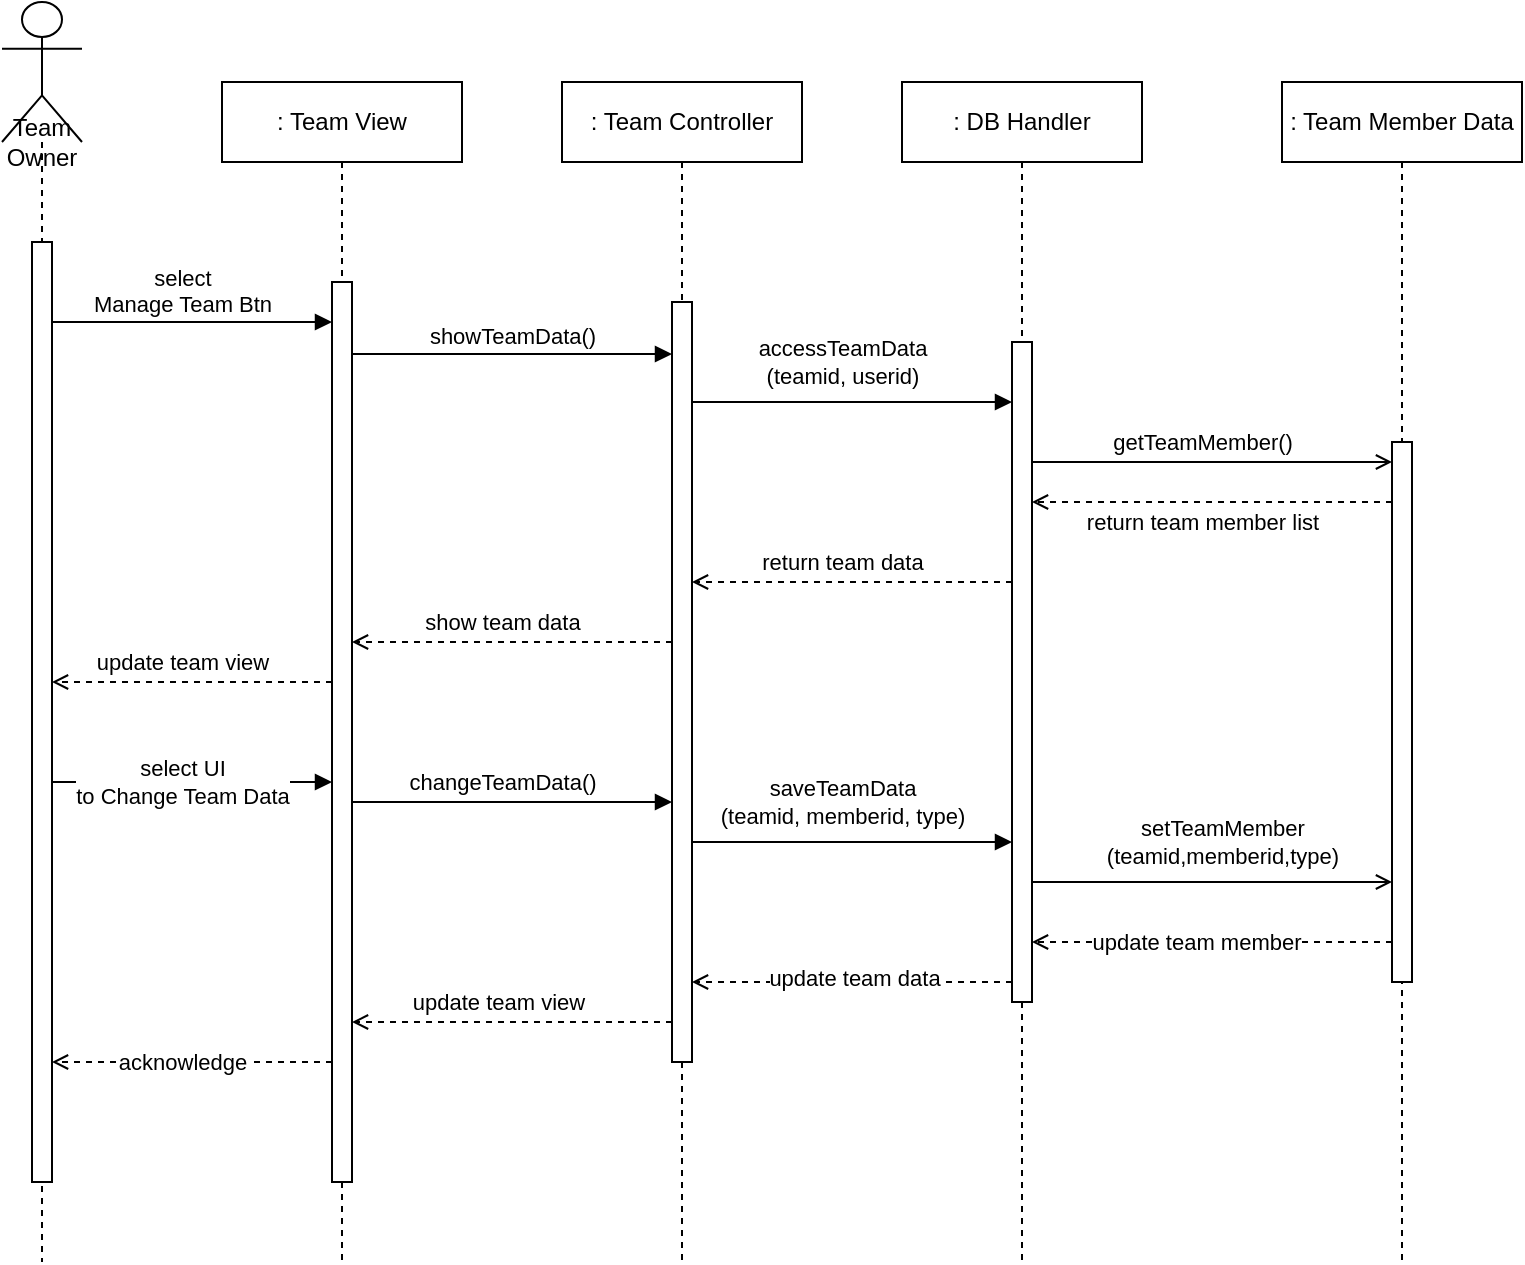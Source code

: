 <mxfile version="14.7.6" type="github">
  <diagram id="KoOCsL7IerZmDVaIZsQJ" name="Page-1">
    <mxGraphModel dx="1298" dy="777" grid="1" gridSize="10" guides="1" tooltips="1" connect="1" arrows="1" fold="1" page="1" pageScale="1" pageWidth="827" pageHeight="1169" math="0" shadow="0">
      <root>
        <mxCell id="0" />
        <mxCell id="1" parent="0" />
        <mxCell id="SIA6TbX_IePgMJy5oAV3-4" value=": Team View" style="shape=umlLifeline;perimeter=lifelinePerimeter;whiteSpace=wrap;html=1;container=1;collapsible=0;recursiveResize=0;outlineConnect=0;" parent="1" vertex="1">
          <mxGeometry x="200" y="100" width="120" height="590" as="geometry" />
        </mxCell>
        <mxCell id="SIA6TbX_IePgMJy5oAV3-5" value="" style="html=1;points=[];perimeter=orthogonalPerimeter;" parent="SIA6TbX_IePgMJy5oAV3-4" vertex="1">
          <mxGeometry x="55" y="100" width="10" height="450" as="geometry" />
        </mxCell>
        <mxCell id="SIA6TbX_IePgMJy5oAV3-6" value=": Team Controller" style="shape=umlLifeline;perimeter=lifelinePerimeter;whiteSpace=wrap;html=1;container=1;collapsible=0;recursiveResize=0;outlineConnect=0;" parent="1" vertex="1">
          <mxGeometry x="370" y="100" width="120" height="590" as="geometry" />
        </mxCell>
        <mxCell id="SIA6TbX_IePgMJy5oAV3-10" value=": Team Member Data" style="shape=umlLifeline;perimeter=lifelinePerimeter;whiteSpace=wrap;html=1;container=1;collapsible=0;recursiveResize=0;outlineConnect=0;" parent="1" vertex="1">
          <mxGeometry x="730" y="100" width="120" height="590" as="geometry" />
        </mxCell>
        <mxCell id="SIA6TbX_IePgMJy5oAV3-12" value=": DB Handler" style="shape=umlLifeline;perimeter=lifelinePerimeter;whiteSpace=wrap;html=1;container=1;collapsible=0;recursiveResize=0;outlineConnect=0;" parent="1" vertex="1">
          <mxGeometry x="540" y="100" width="120" height="590" as="geometry" />
        </mxCell>
        <mxCell id="SIA6TbX_IePgMJy5oAV3-13" value="" style="shape=umlLifeline;participant=umlActor;perimeter=lifelinePerimeter;whiteSpace=wrap;html=1;container=1;collapsible=0;recursiveResize=0;verticalAlign=top;spacingTop=36;outlineConnect=0;size=70;" parent="1" vertex="1">
          <mxGeometry x="90" y="60" width="40" height="630" as="geometry" />
        </mxCell>
        <mxCell id="SIA6TbX_IePgMJy5oAV3-14" value="" style="html=1;points=[];perimeter=orthogonalPerimeter;" parent="SIA6TbX_IePgMJy5oAV3-13" vertex="1">
          <mxGeometry x="15" y="120" width="10" height="470" as="geometry" />
        </mxCell>
        <mxCell id="SIA6TbX_IePgMJy5oAV3-15" value="Team&lt;br&gt;Owner" style="text;html=1;strokeColor=none;fillColor=none;align=center;verticalAlign=middle;whiteSpace=wrap;rounded=0;" parent="SIA6TbX_IePgMJy5oAV3-13" vertex="1">
          <mxGeometry y="60" width="40" height="20" as="geometry" />
        </mxCell>
        <mxCell id="SIA6TbX_IePgMJy5oAV3-16" value="select&lt;br&gt;Manage Team Btn&lt;br&gt;&lt;div&gt;&lt;/div&gt;" style="html=1;verticalAlign=bottom;endArrow=block;rounded=0;edgeStyle=orthogonalEdgeStyle;endFill=1;align=center;" parent="1" source="SIA6TbX_IePgMJy5oAV3-14" target="SIA6TbX_IePgMJy5oAV3-5" edge="1">
          <mxGeometry x="-0.071" width="80" relative="1" as="geometry">
            <mxPoint x="115.0" y="243" as="sourcePoint" />
            <mxPoint x="220" y="260" as="targetPoint" />
            <Array as="points">
              <mxPoint x="140" y="220" />
              <mxPoint x="140" y="220" />
            </Array>
            <mxPoint as="offset" />
          </mxGeometry>
        </mxCell>
        <mxCell id="uCHtYthcjUW0IdeamV3n-2" value="" style="edgeStyle=orthogonalEdgeStyle;rounded=0;orthogonalLoop=1;jettySize=auto;html=1;endArrow=block;endFill=1;" parent="1" source="SIA6TbX_IePgMJy5oAV3-28" target="uCHtYthcjUW0IdeamV3n-1" edge="1">
          <mxGeometry relative="1" as="geometry">
            <mxPoint x="570" y="280" as="targetPoint" />
            <Array as="points">
              <mxPoint x="550" y="260" />
              <mxPoint x="550" y="260" />
            </Array>
          </mxGeometry>
        </mxCell>
        <mxCell id="uCHtYthcjUW0IdeamV3n-24" value="accessTeamData&lt;br&gt;(teamid, userid)" style="edgeLabel;html=1;align=center;verticalAlign=middle;resizable=0;points=[];" parent="uCHtYthcjUW0IdeamV3n-2" vertex="1" connectable="0">
          <mxGeometry x="-0.237" y="-1" relative="1" as="geometry">
            <mxPoint x="14" y="-21" as="offset" />
          </mxGeometry>
        </mxCell>
        <mxCell id="uCHtYthcjUW0IdeamV3n-11" style="edgeStyle=orthogonalEdgeStyle;rounded=0;orthogonalLoop=1;jettySize=auto;html=1;dashed=1;endArrow=open;endFill=0;" parent="1" source="SIA6TbX_IePgMJy5oAV3-28" target="SIA6TbX_IePgMJy5oAV3-5" edge="1">
          <mxGeometry relative="1" as="geometry">
            <Array as="points">
              <mxPoint x="360" y="380" />
              <mxPoint x="360" y="380" />
            </Array>
          </mxGeometry>
        </mxCell>
        <mxCell id="uCHtYthcjUW0IdeamV3n-30" value="show team data" style="edgeLabel;html=1;align=center;verticalAlign=middle;resizable=0;points=[];" parent="uCHtYthcjUW0IdeamV3n-11" vertex="1" connectable="0">
          <mxGeometry x="0.125" y="-2" relative="1" as="geometry">
            <mxPoint x="5" y="-8" as="offset" />
          </mxGeometry>
        </mxCell>
        <mxCell id="uCHtYthcjUW0IdeamV3n-15" style="edgeStyle=orthogonalEdgeStyle;rounded=0;orthogonalLoop=1;jettySize=auto;html=1;endArrow=block;endFill=1;" parent="1" source="SIA6TbX_IePgMJy5oAV3-28" target="uCHtYthcjUW0IdeamV3n-1" edge="1">
          <mxGeometry relative="1" as="geometry">
            <Array as="points">
              <mxPoint x="550" y="480" />
              <mxPoint x="550" y="480" />
            </Array>
          </mxGeometry>
        </mxCell>
        <mxCell id="uCHtYthcjUW0IdeamV3n-34" value="saveTeamData&lt;br&gt;(teamid, memberid, type)" style="edgeLabel;html=1;align=center;verticalAlign=middle;resizable=0;points=[];" parent="uCHtYthcjUW0IdeamV3n-15" vertex="1" connectable="0">
          <mxGeometry y="2" relative="1" as="geometry">
            <mxPoint x="-5" y="-18" as="offset" />
          </mxGeometry>
        </mxCell>
        <mxCell id="uCHtYthcjUW0IdeamV3n-41" style="edgeStyle=orthogonalEdgeStyle;rounded=0;orthogonalLoop=1;jettySize=auto;html=1;dashed=1;endArrow=open;endFill=0;" parent="1" source="SIA6TbX_IePgMJy5oAV3-28" target="SIA6TbX_IePgMJy5oAV3-5" edge="1">
          <mxGeometry relative="1" as="geometry">
            <Array as="points">
              <mxPoint x="340" y="570" />
              <mxPoint x="340" y="570" />
            </Array>
          </mxGeometry>
        </mxCell>
        <mxCell id="uCHtYthcjUW0IdeamV3n-42" value="update team view" style="edgeLabel;html=1;align=center;verticalAlign=middle;resizable=0;points=[];" parent="uCHtYthcjUW0IdeamV3n-41" vertex="1" connectable="0">
          <mxGeometry x="0.087" y="2" relative="1" as="geometry">
            <mxPoint y="-12" as="offset" />
          </mxGeometry>
        </mxCell>
        <mxCell id="SIA6TbX_IePgMJy5oAV3-28" value="" style="html=1;points=[];perimeter=orthogonalPerimeter;" parent="1" vertex="1">
          <mxGeometry x="425" y="210" width="10" height="380" as="geometry" />
        </mxCell>
        <mxCell id="SIA6TbX_IePgMJy5oAV3-32" value="showTeamData()" style="html=1;verticalAlign=bottom;endArrow=block;endFill=1;" parent="1" edge="1">
          <mxGeometry width="80" relative="1" as="geometry">
            <mxPoint x="265" y="236" as="sourcePoint" />
            <mxPoint x="425" y="236" as="targetPoint" />
            <Array as="points">
              <mxPoint x="290" y="236" />
            </Array>
          </mxGeometry>
        </mxCell>
        <mxCell id="uCHtYthcjUW0IdeamV3n-10" style="edgeStyle=orthogonalEdgeStyle;rounded=0;orthogonalLoop=1;jettySize=auto;html=1;dashed=1;endArrow=open;endFill=0;" parent="1" source="uCHtYthcjUW0IdeamV3n-1" target="SIA6TbX_IePgMJy5oAV3-28" edge="1">
          <mxGeometry relative="1" as="geometry">
            <Array as="points">
              <mxPoint x="510" y="350" />
              <mxPoint x="510" y="350" />
            </Array>
          </mxGeometry>
        </mxCell>
        <mxCell id="uCHtYthcjUW0IdeamV3n-29" value="return team data" style="edgeLabel;html=1;align=center;verticalAlign=middle;resizable=0;points=[];" parent="uCHtYthcjUW0IdeamV3n-10" vertex="1" connectable="0">
          <mxGeometry x="0.062" y="3" relative="1" as="geometry">
            <mxPoint y="-13" as="offset" />
          </mxGeometry>
        </mxCell>
        <mxCell id="uCHtYthcjUW0IdeamV3n-22" style="edgeStyle=orthogonalEdgeStyle;rounded=0;orthogonalLoop=1;jettySize=auto;html=1;dashed=1;endArrow=open;endFill=0;" parent="1" source="uCHtYthcjUW0IdeamV3n-1" target="SIA6TbX_IePgMJy5oAV3-28" edge="1">
          <mxGeometry relative="1" as="geometry">
            <Array as="points">
              <mxPoint x="470" y="550" />
              <mxPoint x="470" y="550" />
            </Array>
          </mxGeometry>
        </mxCell>
        <mxCell id="uCHtYthcjUW0IdeamV3n-40" value="update team data" style="edgeLabel;html=1;align=center;verticalAlign=middle;resizable=0;points=[];" parent="uCHtYthcjUW0IdeamV3n-22" vertex="1" connectable="0">
          <mxGeometry x="-0.013" y="-2" relative="1" as="geometry">
            <mxPoint as="offset" />
          </mxGeometry>
        </mxCell>
        <mxCell id="uCHtYthcjUW0IdeamV3n-37" style="edgeStyle=orthogonalEdgeStyle;rounded=0;orthogonalLoop=1;jettySize=auto;html=1;endArrow=open;endFill=0;" parent="1" source="uCHtYthcjUW0IdeamV3n-1" target="uCHtYthcjUW0IdeamV3n-5" edge="1">
          <mxGeometry relative="1" as="geometry">
            <Array as="points">
              <mxPoint x="700" y="500" />
              <mxPoint x="700" y="500" />
            </Array>
          </mxGeometry>
        </mxCell>
        <mxCell id="uCHtYthcjUW0IdeamV3n-45" value="setTeamMember&lt;br&gt;(teamid,memberid,type)" style="edgeLabel;html=1;align=center;verticalAlign=middle;resizable=0;points=[];" parent="uCHtYthcjUW0IdeamV3n-37" vertex="1" connectable="0">
          <mxGeometry x="-0.167" y="4" relative="1" as="geometry">
            <mxPoint x="20" y="-16" as="offset" />
          </mxGeometry>
        </mxCell>
        <mxCell id="uCHtYthcjUW0IdeamV3n-1" value="" style="html=1;points=[];perimeter=orthogonalPerimeter;" parent="1" vertex="1">
          <mxGeometry x="595" y="230" width="10" height="330" as="geometry" />
        </mxCell>
        <mxCell id="uCHtYthcjUW0IdeamV3n-8" style="edgeStyle=orthogonalEdgeStyle;rounded=0;orthogonalLoop=1;jettySize=auto;html=1;endArrow=open;endFill=0;" parent="1" source="uCHtYthcjUW0IdeamV3n-1" target="uCHtYthcjUW0IdeamV3n-5" edge="1">
          <mxGeometry relative="1" as="geometry">
            <mxPoint x="765" y="290" as="sourcePoint" />
            <Array as="points">
              <mxPoint x="700" y="290" />
              <mxPoint x="700" y="290" />
            </Array>
          </mxGeometry>
        </mxCell>
        <mxCell id="uCHtYthcjUW0IdeamV3n-26" value="getTeamMember()" style="edgeLabel;html=1;align=center;verticalAlign=middle;resizable=0;points=[];" parent="uCHtYthcjUW0IdeamV3n-8" vertex="1" connectable="0">
          <mxGeometry x="-0.167" y="4" relative="1" as="geometry">
            <mxPoint x="10" y="-6" as="offset" />
          </mxGeometry>
        </mxCell>
        <mxCell id="uCHtYthcjUW0IdeamV3n-9" style="edgeStyle=orthogonalEdgeStyle;rounded=0;orthogonalLoop=1;jettySize=auto;html=1;dashed=1;endArrow=open;endFill=0;" parent="1" source="uCHtYthcjUW0IdeamV3n-5" target="uCHtYthcjUW0IdeamV3n-1" edge="1">
          <mxGeometry relative="1" as="geometry">
            <mxPoint x="765" y="310" as="targetPoint" />
            <Array as="points">
              <mxPoint x="730" y="310" />
              <mxPoint x="730" y="310" />
            </Array>
          </mxGeometry>
        </mxCell>
        <mxCell id="uCHtYthcjUW0IdeamV3n-27" value="return team member list" style="edgeLabel;html=1;align=center;verticalAlign=middle;resizable=0;points=[];" parent="uCHtYthcjUW0IdeamV3n-9" vertex="1" connectable="0">
          <mxGeometry x="-0.022" relative="1" as="geometry">
            <mxPoint x="-7" y="10" as="offset" />
          </mxGeometry>
        </mxCell>
        <mxCell id="uCHtYthcjUW0IdeamV3n-39" value="update team member" style="edgeStyle=orthogonalEdgeStyle;rounded=0;orthogonalLoop=1;jettySize=auto;html=1;dashed=1;endArrow=open;endFill=0;" parent="1" source="uCHtYthcjUW0IdeamV3n-5" target="uCHtYthcjUW0IdeamV3n-1" edge="1">
          <mxGeometry x="0.088" relative="1" as="geometry">
            <Array as="points">
              <mxPoint x="740" y="530" />
              <mxPoint x="740" y="530" />
            </Array>
            <mxPoint as="offset" />
          </mxGeometry>
        </mxCell>
        <mxCell id="uCHtYthcjUW0IdeamV3n-5" value="" style="html=1;points=[];perimeter=orthogonalPerimeter;" parent="1" vertex="1">
          <mxGeometry x="785" y="280" width="10" height="270" as="geometry" />
        </mxCell>
        <mxCell id="uCHtYthcjUW0IdeamV3n-12" style="edgeStyle=orthogonalEdgeStyle;rounded=0;orthogonalLoop=1;jettySize=auto;html=1;dashed=1;endArrow=open;endFill=0;" parent="1" source="SIA6TbX_IePgMJy5oAV3-5" target="SIA6TbX_IePgMJy5oAV3-14" edge="1">
          <mxGeometry relative="1" as="geometry">
            <Array as="points">
              <mxPoint x="170" y="400" />
              <mxPoint x="170" y="400" />
            </Array>
          </mxGeometry>
        </mxCell>
        <mxCell id="uCHtYthcjUW0IdeamV3n-31" value="update team view" style="edgeLabel;html=1;align=center;verticalAlign=middle;resizable=0;points=[];" parent="uCHtYthcjUW0IdeamV3n-12" vertex="1" connectable="0">
          <mxGeometry x="0.186" y="-4" relative="1" as="geometry">
            <mxPoint x="8" y="-6" as="offset" />
          </mxGeometry>
        </mxCell>
        <mxCell id="uCHtYthcjUW0IdeamV3n-13" style="edgeStyle=orthogonalEdgeStyle;rounded=0;orthogonalLoop=1;jettySize=auto;html=1;endArrow=block;endFill=1;" parent="1" source="SIA6TbX_IePgMJy5oAV3-14" target="SIA6TbX_IePgMJy5oAV3-5" edge="1">
          <mxGeometry relative="1" as="geometry">
            <Array as="points">
              <mxPoint x="210" y="450" />
              <mxPoint x="210" y="450" />
            </Array>
          </mxGeometry>
        </mxCell>
        <mxCell id="uCHtYthcjUW0IdeamV3n-32" value="select UI&lt;br&gt;to Change Team Data" style="edgeLabel;html=1;align=center;verticalAlign=middle;resizable=0;points=[];" parent="uCHtYthcjUW0IdeamV3n-13" vertex="1" connectable="0">
          <mxGeometry x="-0.143" relative="1" as="geometry">
            <mxPoint x="5" as="offset" />
          </mxGeometry>
        </mxCell>
        <mxCell id="uCHtYthcjUW0IdeamV3n-14" style="edgeStyle=orthogonalEdgeStyle;rounded=0;orthogonalLoop=1;jettySize=auto;html=1;endArrow=block;endFill=1;" parent="1" source="SIA6TbX_IePgMJy5oAV3-5" target="SIA6TbX_IePgMJy5oAV3-28" edge="1">
          <mxGeometry relative="1" as="geometry">
            <mxPoint x="360" y="480" as="targetPoint" />
            <Array as="points">
              <mxPoint x="340" y="460" />
              <mxPoint x="340" y="460" />
            </Array>
          </mxGeometry>
        </mxCell>
        <mxCell id="uCHtYthcjUW0IdeamV3n-33" value="changeTeamData()" style="edgeLabel;html=1;align=center;verticalAlign=middle;resizable=0;points=[];" parent="uCHtYthcjUW0IdeamV3n-14" vertex="1" connectable="0">
          <mxGeometry x="-0.025" relative="1" as="geometry">
            <mxPoint x="-3" y="-10" as="offset" />
          </mxGeometry>
        </mxCell>
        <mxCell id="uCHtYthcjUW0IdeamV3n-23" value="acknowledge" style="edgeStyle=orthogonalEdgeStyle;rounded=0;orthogonalLoop=1;jettySize=auto;html=1;dashed=1;endArrow=open;endFill=0;" parent="1" source="SIA6TbX_IePgMJy5oAV3-5" target="SIA6TbX_IePgMJy5oAV3-14" edge="1">
          <mxGeometry x="0.071" relative="1" as="geometry">
            <Array as="points">
              <mxPoint x="190" y="590" />
              <mxPoint x="190" y="590" />
            </Array>
            <mxPoint as="offset" />
          </mxGeometry>
        </mxCell>
      </root>
    </mxGraphModel>
  </diagram>
</mxfile>

